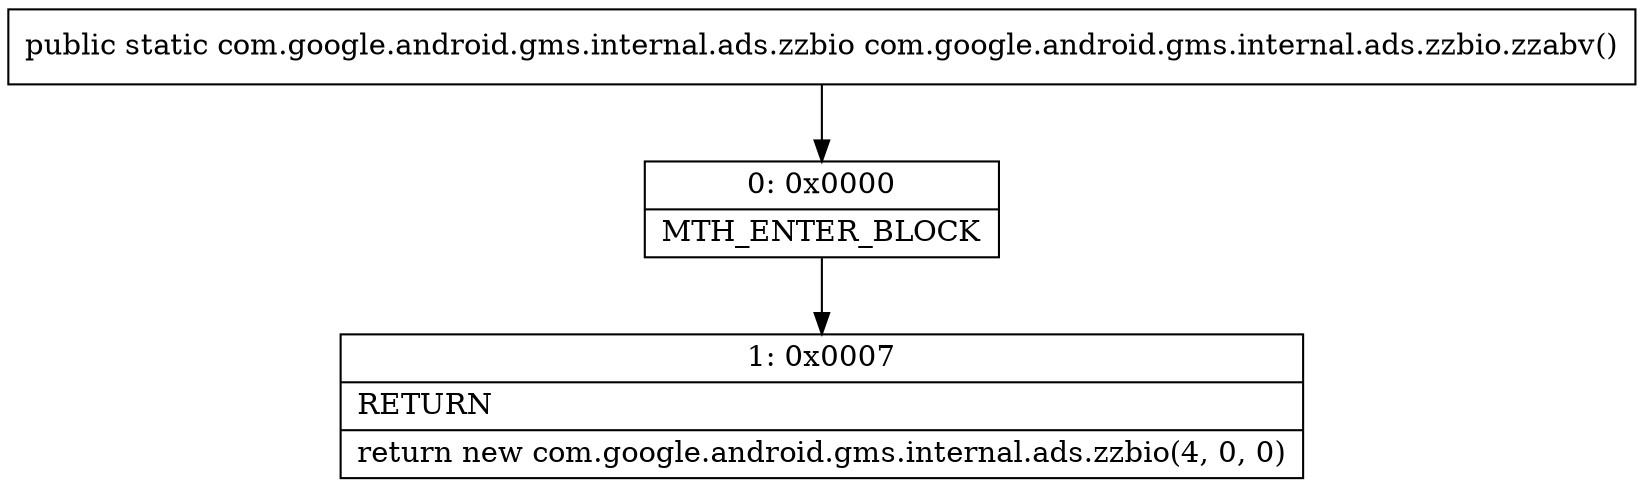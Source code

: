 digraph "CFG forcom.google.android.gms.internal.ads.zzbio.zzabv()Lcom\/google\/android\/gms\/internal\/ads\/zzbio;" {
Node_0 [shape=record,label="{0\:\ 0x0000|MTH_ENTER_BLOCK\l}"];
Node_1 [shape=record,label="{1\:\ 0x0007|RETURN\l|return new com.google.android.gms.internal.ads.zzbio(4, 0, 0)\l}"];
MethodNode[shape=record,label="{public static com.google.android.gms.internal.ads.zzbio com.google.android.gms.internal.ads.zzbio.zzabv() }"];
MethodNode -> Node_0;
Node_0 -> Node_1;
}

